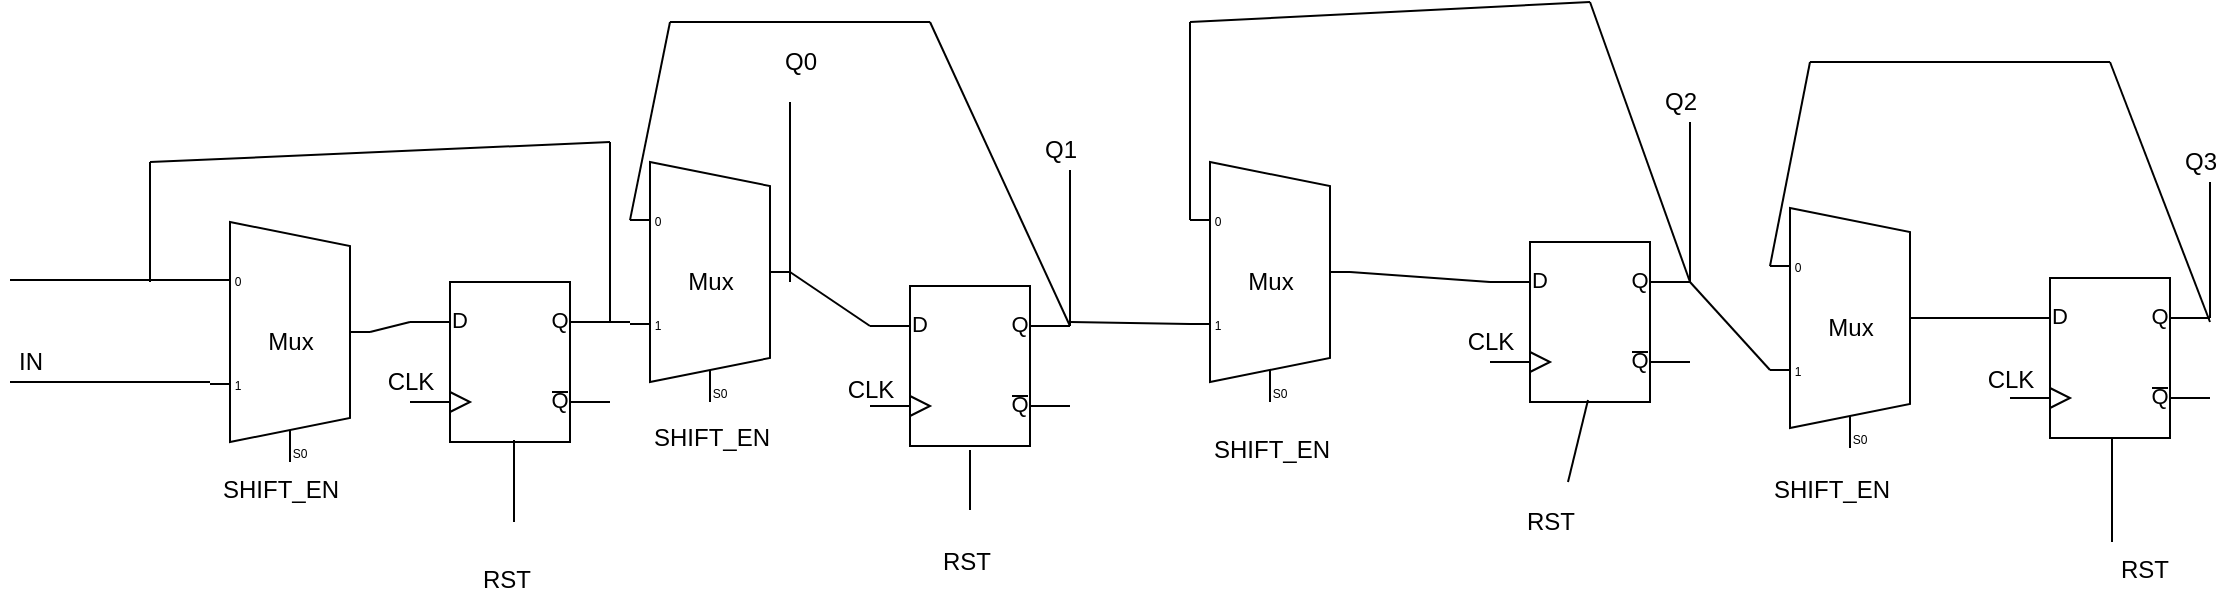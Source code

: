 <mxfile version="12.5.5" type="device"><diagram id="_SRG2VH0_Tcv8E3eRVc2" name="Page-1"><mxGraphModel dx="1422" dy="732" grid="1" gridSize="10" guides="1" tooltips="1" connect="1" arrows="1" fold="1" page="1" pageScale="1" pageWidth="850" pageHeight="1100" math="0" shadow="0"><root><mxCell id="0"/><mxCell id="1" parent="0"/><mxCell id="_x0-EryUAfhbRGPD_Yb7-4" value="Mux" style="shadow=0;dashed=0;align=center;html=1;strokeWidth=1;shape=mxgraph.electrical.abstract.mux2;" vertex="1" parent="1"><mxGeometry x="140" y="140" width="80" height="120" as="geometry"/></mxCell><mxCell id="_x0-EryUAfhbRGPD_Yb7-5" value="" style="endArrow=none;html=1;entryX=0;entryY=0.217;entryDx=0;entryDy=3;entryPerimeter=0;" edge="1" parent="1" target="_x0-EryUAfhbRGPD_Yb7-4"><mxGeometry width="50" height="50" relative="1" as="geometry"><mxPoint x="40" y="169" as="sourcePoint"/><mxPoint x="190" y="280" as="targetPoint"/></mxGeometry></mxCell><mxCell id="_x0-EryUAfhbRGPD_Yb7-7" value="" style="endArrow=none;html=1;" edge="1" parent="1"><mxGeometry width="50" height="50" relative="1" as="geometry"><mxPoint x="40" y="220" as="sourcePoint"/><mxPoint x="140" y="220" as="targetPoint"/></mxGeometry></mxCell><mxCell id="_x0-EryUAfhbRGPD_Yb7-8" value="IN" style="text;html=1;align=center;verticalAlign=middle;resizable=0;points=[];autosize=1;" vertex="1" parent="1"><mxGeometry x="35" y="200" width="30" height="20" as="geometry"/></mxCell><mxCell id="_x0-EryUAfhbRGPD_Yb7-9" value="SHIFT_EN" style="text;html=1;align=center;verticalAlign=middle;resizable=0;points=[];autosize=1;" vertex="1" parent="1"><mxGeometry x="140" y="264" width="70" height="20" as="geometry"/></mxCell><mxCell id="_x0-EryUAfhbRGPD_Yb7-10" value="" style="endArrow=none;html=1;exitX=1;exitY=0.5;exitDx=0;exitDy=-5;exitPerimeter=0;entryX=0;entryY=0.25;entryDx=0;entryDy=0;entryPerimeter=0;" edge="1" parent="1" source="_x0-EryUAfhbRGPD_Yb7-4" target="_x0-EryUAfhbRGPD_Yb7-11"><mxGeometry width="50" height="50" relative="1" as="geometry"><mxPoint x="270" y="190" as="sourcePoint"/><mxPoint x="340" y="195" as="targetPoint"/></mxGeometry></mxCell><mxCell id="_x0-EryUAfhbRGPD_Yb7-11" value="" style="verticalLabelPosition=bottom;shadow=0;dashed=0;align=center;html=1;verticalAlign=top;shape=mxgraph.electrical.logic_gates.d_type_flip-flop;" vertex="1" parent="1"><mxGeometry x="240" y="170" width="100" height="80" as="geometry"/></mxCell><mxCell id="_x0-EryUAfhbRGPD_Yb7-12" value="CLK" style="text;html=1;align=center;verticalAlign=middle;resizable=0;points=[];autosize=1;" vertex="1" parent="1"><mxGeometry x="220" y="210" width="40" height="20" as="geometry"/></mxCell><mxCell id="_x0-EryUAfhbRGPD_Yb7-14" value="" style="verticalLabelPosition=bottom;shadow=0;dashed=0;align=center;html=1;verticalAlign=top;shape=mxgraph.electrical.logic_gates.d_type_flip-flop;" vertex="1" parent="1"><mxGeometry x="470" y="172" width="100" height="80" as="geometry"/></mxCell><mxCell id="_x0-EryUAfhbRGPD_Yb7-15" value="CLK" style="text;html=1;align=center;verticalAlign=middle;resizable=0;points=[];autosize=1;" vertex="1" parent="1"><mxGeometry x="450" y="214" width="40" height="20" as="geometry"/></mxCell><mxCell id="_x0-EryUAfhbRGPD_Yb7-20" value="" style="verticalLabelPosition=bottom;shadow=0;dashed=0;align=center;html=1;verticalAlign=top;shape=mxgraph.electrical.logic_gates.d_type_flip-flop;" vertex="1" parent="1"><mxGeometry x="780" y="150" width="100" height="80" as="geometry"/></mxCell><mxCell id="_x0-EryUAfhbRGPD_Yb7-21" value="CLK" style="text;html=1;align=center;verticalAlign=middle;resizable=0;points=[];autosize=1;" vertex="1" parent="1"><mxGeometry x="760" y="190" width="40" height="20" as="geometry"/></mxCell><mxCell id="_x0-EryUAfhbRGPD_Yb7-22" value="" style="verticalLabelPosition=bottom;shadow=0;dashed=0;align=center;html=1;verticalAlign=top;shape=mxgraph.electrical.logic_gates.d_type_flip-flop;" vertex="1" parent="1"><mxGeometry x="1040" y="168" width="100" height="80" as="geometry"/></mxCell><mxCell id="_x0-EryUAfhbRGPD_Yb7-23" value="CLK" style="text;html=1;align=center;verticalAlign=middle;resizable=0;points=[];autosize=1;" vertex="1" parent="1"><mxGeometry x="1020" y="209" width="40" height="20" as="geometry"/></mxCell><mxCell id="_x0-EryUAfhbRGPD_Yb7-36" value="" style="endArrow=none;html=1;" edge="1" parent="1"><mxGeometry width="50" height="50" relative="1" as="geometry"><mxPoint x="430" y="170" as="sourcePoint"/><mxPoint x="430" y="80" as="targetPoint"/></mxGeometry></mxCell><mxCell id="_x0-EryUAfhbRGPD_Yb7-37" value="" style="endArrow=none;html=1;exitX=1;exitY=0.25;exitDx=0;exitDy=0;exitPerimeter=0;" edge="1" parent="1" source="_x0-EryUAfhbRGPD_Yb7-14"><mxGeometry width="50" height="50" relative="1" as="geometry"><mxPoint x="520" y="164" as="sourcePoint"/><mxPoint x="570" y="114" as="targetPoint"/></mxGeometry></mxCell><mxCell id="_x0-EryUAfhbRGPD_Yb7-38" value="" style="endArrow=none;html=1;" edge="1" parent="1"><mxGeometry width="50" height="50" relative="1" as="geometry"><mxPoint x="880" y="170" as="sourcePoint"/><mxPoint x="880" y="90" as="targetPoint"/></mxGeometry></mxCell><mxCell id="_x0-EryUAfhbRGPD_Yb7-39" value="" style="endArrow=none;html=1;exitX=1;exitY=0.25;exitDx=0;exitDy=0;exitPerimeter=0;" edge="1" parent="1" source="_x0-EryUAfhbRGPD_Yb7-22"><mxGeometry width="50" height="50" relative="1" as="geometry"><mxPoint x="1090" y="170" as="sourcePoint"/><mxPoint x="1140" y="120" as="targetPoint"/></mxGeometry></mxCell><mxCell id="_x0-EryUAfhbRGPD_Yb7-40" value="Q0" style="text;html=1;align=center;verticalAlign=middle;resizable=0;points=[];autosize=1;" vertex="1" parent="1"><mxGeometry x="420" y="50" width="30" height="20" as="geometry"/></mxCell><mxCell id="_x0-EryUAfhbRGPD_Yb7-41" value="Q1" style="text;html=1;align=center;verticalAlign=middle;resizable=0;points=[];autosize=1;" vertex="1" parent="1"><mxGeometry x="550" y="94" width="30" height="20" as="geometry"/></mxCell><mxCell id="_x0-EryUAfhbRGPD_Yb7-42" value="Q2" style="text;html=1;align=center;verticalAlign=middle;resizable=0;points=[];autosize=1;" vertex="1" parent="1"><mxGeometry x="860" y="70" width="30" height="20" as="geometry"/></mxCell><mxCell id="_x0-EryUAfhbRGPD_Yb7-43" value="Q3" style="text;html=1;align=center;verticalAlign=middle;resizable=0;points=[];autosize=1;" vertex="1" parent="1"><mxGeometry x="1120" y="100" width="30" height="20" as="geometry"/></mxCell><mxCell id="_x0-EryUAfhbRGPD_Yb7-44" value="" style="endArrow=none;html=1;entryX=0.52;entryY=0.988;entryDx=0;entryDy=0;entryPerimeter=0;" edge="1" parent="1" target="_x0-EryUAfhbRGPD_Yb7-11"><mxGeometry width="50" height="50" relative="1" as="geometry"><mxPoint x="292" y="290" as="sourcePoint"/><mxPoint x="90" y="310" as="targetPoint"/></mxGeometry></mxCell><mxCell id="_x0-EryUAfhbRGPD_Yb7-45" value="" style="endArrow=none;html=1;entryX=0.5;entryY=1.025;entryDx=0;entryDy=0;entryPerimeter=0;" edge="1" parent="1" target="_x0-EryUAfhbRGPD_Yb7-14"><mxGeometry width="50" height="50" relative="1" as="geometry"><mxPoint x="520" y="284" as="sourcePoint"/><mxPoint x="470" y="274" as="targetPoint"/></mxGeometry></mxCell><mxCell id="_x0-EryUAfhbRGPD_Yb7-46" value="" style="endArrow=none;html=1;entryX=0.49;entryY=0.988;entryDx=0;entryDy=0;entryPerimeter=0;" edge="1" parent="1" target="_x0-EryUAfhbRGPD_Yb7-20"><mxGeometry width="50" height="50" relative="1" as="geometry"><mxPoint x="819" y="270" as="sourcePoint"/><mxPoint x="592" y="249.04" as="targetPoint"/></mxGeometry></mxCell><mxCell id="_x0-EryUAfhbRGPD_Yb7-47" value="" style="endArrow=none;html=1;entryX=0.51;entryY=1;entryDx=0;entryDy=0;entryPerimeter=0;" edge="1" parent="1" target="_x0-EryUAfhbRGPD_Yb7-22"><mxGeometry width="50" height="50" relative="1" as="geometry"><mxPoint x="1091" y="300" as="sourcePoint"/><mxPoint x="742" y="279.04" as="targetPoint"/></mxGeometry></mxCell><mxCell id="_x0-EryUAfhbRGPD_Yb7-48" value="RST" style="text;html=1;align=center;verticalAlign=middle;resizable=0;points=[];autosize=1;" vertex="1" parent="1"><mxGeometry x="268" y="309" width="40" height="20" as="geometry"/></mxCell><mxCell id="_x0-EryUAfhbRGPD_Yb7-49" value="RST" style="text;html=1;align=center;verticalAlign=middle;resizable=0;points=[];autosize=1;" vertex="1" parent="1"><mxGeometry x="498" y="300" width="40" height="20" as="geometry"/></mxCell><mxCell id="_x0-EryUAfhbRGPD_Yb7-50" value="RST" style="text;html=1;align=center;verticalAlign=middle;resizable=0;points=[];autosize=1;" vertex="1" parent="1"><mxGeometry x="790" y="280" width="40" height="20" as="geometry"/></mxCell><mxCell id="_x0-EryUAfhbRGPD_Yb7-51" value="RST" style="text;html=1;align=center;verticalAlign=middle;resizable=0;points=[];autosize=1;" vertex="1" parent="1"><mxGeometry x="1087" y="304" width="40" height="20" as="geometry"/></mxCell><mxCell id="_x0-EryUAfhbRGPD_Yb7-52" value="" style="endArrow=none;html=1;" edge="1" parent="1"><mxGeometry width="50" height="50" relative="1" as="geometry"><mxPoint x="340" y="190" as="sourcePoint"/><mxPoint x="340" y="100" as="targetPoint"/></mxGeometry></mxCell><mxCell id="_x0-EryUAfhbRGPD_Yb7-53" value="" style="endArrow=none;html=1;" edge="1" parent="1"><mxGeometry width="50" height="50" relative="1" as="geometry"><mxPoint x="110" y="170" as="sourcePoint"/><mxPoint x="110" y="110" as="targetPoint"/></mxGeometry></mxCell><mxCell id="_x0-EryUAfhbRGPD_Yb7-54" value="" style="endArrow=none;html=1;" edge="1" parent="1"><mxGeometry width="50" height="50" relative="1" as="geometry"><mxPoint x="110" y="110" as="sourcePoint"/><mxPoint x="340" y="100" as="targetPoint"/></mxGeometry></mxCell><mxCell id="_x0-EryUAfhbRGPD_Yb7-55" value="Mux" style="shadow=0;dashed=0;align=center;html=1;strokeWidth=1;shape=mxgraph.electrical.abstract.mux2;" vertex="1" parent="1"><mxGeometry x="350" y="110" width="80" height="120" as="geometry"/></mxCell><mxCell id="_x0-EryUAfhbRGPD_Yb7-57" value="" style="endArrow=none;html=1;exitX=1;exitY=0.25;exitDx=0;exitDy=0;exitPerimeter=0;entryX=0;entryY=0.667;entryDx=0;entryDy=0;entryPerimeter=0;" edge="1" parent="1" source="_x0-EryUAfhbRGPD_Yb7-11" target="_x0-EryUAfhbRGPD_Yb7-55"><mxGeometry width="50" height="50" relative="1" as="geometry"><mxPoint x="460" y="360" as="sourcePoint"/><mxPoint x="510" y="310" as="targetPoint"/></mxGeometry></mxCell><mxCell id="_x0-EryUAfhbRGPD_Yb7-59" value="SHIFT_EN" style="text;html=1;" vertex="1" parent="1"><mxGeometry x="360" y="234" width="80" height="30" as="geometry"/></mxCell><mxCell id="_x0-EryUAfhbRGPD_Yb7-60" value="" style="endArrow=none;html=1;exitX=0;exitY=0.217;exitDx=0;exitDy=3;exitPerimeter=0;" edge="1" parent="1" source="_x0-EryUAfhbRGPD_Yb7-55"><mxGeometry width="50" height="50" relative="1" as="geometry"><mxPoint x="350" y="90" as="sourcePoint"/><mxPoint x="370" y="40" as="targetPoint"/></mxGeometry></mxCell><mxCell id="_x0-EryUAfhbRGPD_Yb7-61" value="" style="endArrow=none;html=1;" edge="1" parent="1"><mxGeometry width="50" height="50" relative="1" as="geometry"><mxPoint x="370" y="40" as="sourcePoint"/><mxPoint x="500" y="40" as="targetPoint"/></mxGeometry></mxCell><mxCell id="_x0-EryUAfhbRGPD_Yb7-62" value="" style="endArrow=none;html=1;exitX=1;exitY=0.25;exitDx=0;exitDy=0;exitPerimeter=0;" edge="1" parent="1" source="_x0-EryUAfhbRGPD_Yb7-14"><mxGeometry width="50" height="50" relative="1" as="geometry"><mxPoint x="470" y="120" as="sourcePoint"/><mxPoint x="500" y="40" as="targetPoint"/></mxGeometry></mxCell><mxCell id="_x0-EryUAfhbRGPD_Yb7-63" value="" style="endArrow=none;html=1;exitX=1;exitY=0.5;exitDx=0;exitDy=-5;exitPerimeter=0;entryX=0;entryY=0.25;entryDx=0;entryDy=0;entryPerimeter=0;" edge="1" parent="1" source="_x0-EryUAfhbRGPD_Yb7-55" target="_x0-EryUAfhbRGPD_Yb7-14"><mxGeometry width="50" height="50" relative="1" as="geometry"><mxPoint x="440" y="180" as="sourcePoint"/><mxPoint x="490" y="130" as="targetPoint"/></mxGeometry></mxCell><mxCell id="_x0-EryUAfhbRGPD_Yb7-64" value="Mux" style="shadow=0;dashed=0;align=center;html=1;strokeWidth=1;shape=mxgraph.electrical.abstract.mux2;" vertex="1" parent="1"><mxGeometry x="630" y="110" width="80" height="120" as="geometry"/></mxCell><mxCell id="_x0-EryUAfhbRGPD_Yb7-65" value="" style="endArrow=none;html=1;entryX=0;entryY=0.65;entryDx=0;entryDy=3;entryPerimeter=0;" edge="1" parent="1" target="_x0-EryUAfhbRGPD_Yb7-64"><mxGeometry width="50" height="50" relative="1" as="geometry"><mxPoint x="570" y="190" as="sourcePoint"/><mxPoint x="640" y="150" as="targetPoint"/></mxGeometry></mxCell><mxCell id="_x0-EryUAfhbRGPD_Yb7-66" value="" style="endArrow=none;html=1;exitX=0;exitY=0.217;exitDx=0;exitDy=3;exitPerimeter=0;" edge="1" parent="1" source="_x0-EryUAfhbRGPD_Yb7-64"><mxGeometry width="50" height="50" relative="1" as="geometry"><mxPoint x="650" y="90" as="sourcePoint"/><mxPoint x="630" y="40" as="targetPoint"/></mxGeometry></mxCell><mxCell id="_x0-EryUAfhbRGPD_Yb7-67" value="" style="endArrow=none;html=1;" edge="1" parent="1"><mxGeometry width="50" height="50" relative="1" as="geometry"><mxPoint x="630" y="40" as="sourcePoint"/><mxPoint x="830" y="30" as="targetPoint"/></mxGeometry></mxCell><mxCell id="_x0-EryUAfhbRGPD_Yb7-68" value="" style="endArrow=none;html=1;" edge="1" parent="1"><mxGeometry width="50" height="50" relative="1" as="geometry"><mxPoint x="830" y="30" as="sourcePoint"/><mxPoint x="880" y="170" as="targetPoint"/></mxGeometry></mxCell><mxCell id="_x0-EryUAfhbRGPD_Yb7-69" value="" style="endArrow=none;html=1;exitX=1;exitY=0.5;exitDx=0;exitDy=-5;exitPerimeter=0;entryX=0;entryY=0.25;entryDx=0;entryDy=0;entryPerimeter=0;" edge="1" parent="1" source="_x0-EryUAfhbRGPD_Yb7-64" target="_x0-EryUAfhbRGPD_Yb7-20"><mxGeometry width="50" height="50" relative="1" as="geometry"><mxPoint x="730" y="160" as="sourcePoint"/><mxPoint x="780" y="110" as="targetPoint"/></mxGeometry></mxCell><mxCell id="_x0-EryUAfhbRGPD_Yb7-70" value="Mux" style="shadow=0;dashed=0;align=center;html=1;strokeWidth=1;shape=mxgraph.electrical.abstract.mux2;" vertex="1" parent="1"><mxGeometry x="920" y="133" width="80" height="120" as="geometry"/></mxCell><mxCell id="_x0-EryUAfhbRGPD_Yb7-71" value="" style="endArrow=none;html=1;exitX=1;exitY=0.25;exitDx=0;exitDy=0;exitPerimeter=0;entryX=0;entryY=0.65;entryDx=0;entryDy=3;entryPerimeter=0;" edge="1" parent="1" source="_x0-EryUAfhbRGPD_Yb7-20" target="_x0-EryUAfhbRGPD_Yb7-70"><mxGeometry width="50" height="50" relative="1" as="geometry"><mxPoint x="910" y="210" as="sourcePoint"/><mxPoint x="960" y="160" as="targetPoint"/></mxGeometry></mxCell><mxCell id="_x0-EryUAfhbRGPD_Yb7-73" value="SHIFT_EN" style="text;html=1;" vertex="1" parent="1"><mxGeometry x="640" y="240" width="80" height="30" as="geometry"/></mxCell><mxCell id="_x0-EryUAfhbRGPD_Yb7-74" value="SHIFT_EN" style="text;html=1;" vertex="1" parent="1"><mxGeometry x="920" y="260" width="80" height="30" as="geometry"/></mxCell><mxCell id="_x0-EryUAfhbRGPD_Yb7-75" value="" style="endArrow=none;html=1;entryX=0;entryY=0.25;entryDx=0;entryDy=0;entryPerimeter=0;exitX=1;exitY=0.5;exitDx=0;exitDy=-5;exitPerimeter=0;" edge="1" parent="1" source="_x0-EryUAfhbRGPD_Yb7-70" target="_x0-EryUAfhbRGPD_Yb7-22"><mxGeometry width="50" height="50" relative="1" as="geometry"><mxPoint x="40" y="400" as="sourcePoint"/><mxPoint x="90" y="350" as="targetPoint"/></mxGeometry></mxCell><mxCell id="_x0-EryUAfhbRGPD_Yb7-76" value="" style="endArrow=none;html=1;entryX=0;entryY=0.217;entryDx=0;entryDy=3;entryPerimeter=0;" edge="1" parent="1" target="_x0-EryUAfhbRGPD_Yb7-70"><mxGeometry width="50" height="50" relative="1" as="geometry"><mxPoint x="940" y="60" as="sourcePoint"/><mxPoint x="860" y="310" as="targetPoint"/></mxGeometry></mxCell><mxCell id="_x0-EryUAfhbRGPD_Yb7-77" value="" style="endArrow=none;html=1;" edge="1" parent="1"><mxGeometry width="50" height="50" relative="1" as="geometry"><mxPoint x="940" y="60" as="sourcePoint"/><mxPoint x="1090" y="60" as="targetPoint"/></mxGeometry></mxCell><mxCell id="_x0-EryUAfhbRGPD_Yb7-78" value="" style="endArrow=none;html=1;" edge="1" parent="1"><mxGeometry width="50" height="50" relative="1" as="geometry"><mxPoint x="1090" y="60" as="sourcePoint"/><mxPoint x="1140" y="190" as="targetPoint"/></mxGeometry></mxCell></root></mxGraphModel></diagram></mxfile>